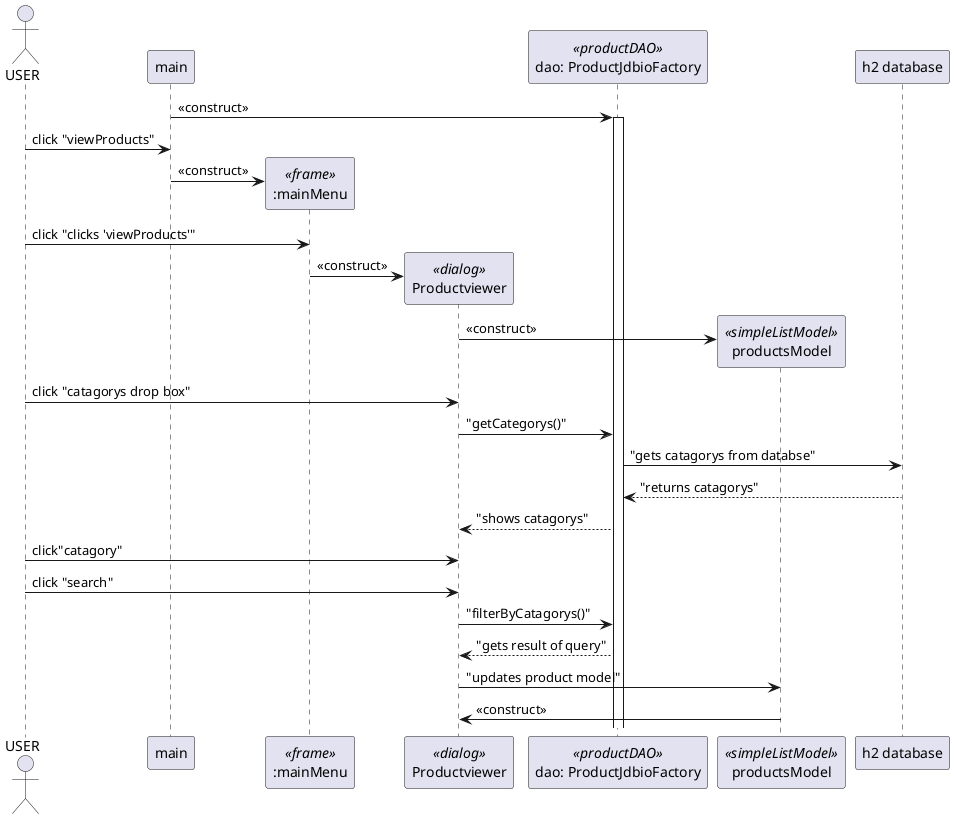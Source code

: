 @startuml
actor "USER" as user
participant "main" as main
participant ":mainMenu" as mainMenu <<frame>>
participant  "Productviewer" as productVeiwer <<dialog>>
participant "dao: ProductJdbioFactory" as dao <<productDAO>>
participant "productsModel" as productsModel <<simpleListModel>>


participant "h2 database" as database 


main -> dao++ : <<construct>> 
user -> main : click "viewProducts"
create mainMenu
main -> mainMenu: <<construct>>


user -> mainMenu: click "clicks 'viewProducts'"
create productVeiwer
mainMenu -> productVeiwer: <<construct>>
create productsModel
productVeiwer -> productsModel: <<construct>>
user -> productVeiwer: click "catagorys drop box"
productVeiwer -> dao: "getCategorys()"
dao -> database: "gets catagorys from databse"
dao <-- database: "returns catagorys"
productVeiwer <-- dao: "shows catagorys"
user -> productVeiwer: click"catagory"
user -> productVeiwer: click "search"
productVeiwer -> dao: "filterByCatagorys()"
productVeiwer <-- dao: "gets result of query"
productVeiwer -> productsModel: "updates product model"
productsModel -> productVeiwer: <<construct>>




@enduml


